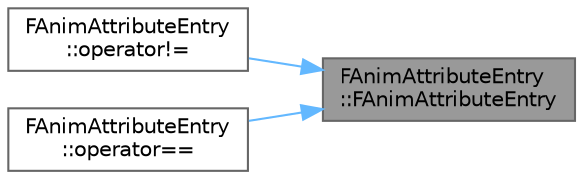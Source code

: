 digraph "FAnimAttributeEntry::FAnimAttributeEntry"
{
 // INTERACTIVE_SVG=YES
 // LATEX_PDF_SIZE
  bgcolor="transparent";
  edge [fontname=Helvetica,fontsize=10,labelfontname=Helvetica,labelfontsize=10];
  node [fontname=Helvetica,fontsize=10,shape=box,height=0.2,width=0.4];
  rankdir="RL";
  Node1 [id="Node000001",label="FAnimAttributeEntry\l::FAnimAttributeEntry",height=0.2,width=0.4,color="gray40", fillcolor="grey60", style="filled", fontcolor="black",tooltip=" "];
  Node1 -> Node2 [id="edge1_Node000001_Node000002",dir="back",color="steelblue1",style="solid",tooltip=" "];
  Node2 [id="Node000002",label="FAnimAttributeEntry\l::operator!=",height=0.2,width=0.4,color="grey40", fillcolor="white", style="filled",URL="$da/db1/classFAnimAttributeEntry.html#a7468dc2b368bf9a74724372c96e30b04",tooltip=" "];
  Node1 -> Node3 [id="edge2_Node000001_Node000003",dir="back",color="steelblue1",style="solid",tooltip=" "];
  Node3 [id="Node000003",label="FAnimAttributeEntry\l::operator==",height=0.2,width=0.4,color="grey40", fillcolor="white", style="filled",URL="$da/db1/classFAnimAttributeEntry.html#a486b8da86e49c0d41c6d92f61ce3e9ff",tooltip=" "];
}
